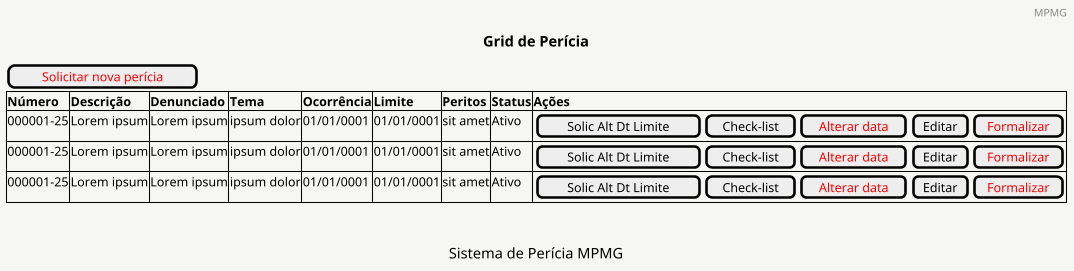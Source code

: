 @startsalt
<style>
saltDiagram {
  BackgroundColor #f6f6f5
}
</style>
skinparam dpi 100
title Grid de Perícia
header MPMG
caption Sistema de Perícia MPMG
{
[<color:red>Solicitar nova perícia]
{#
**Número** | **Descrição** | **Denunciado**| **Tema**    | **Ocorrência** | **Limite** | **Peritos** | **Status** | **Ações**
000001-25  | Lorem ipsum   | Lorem ipsum   | ipsum dolor | 01/01/0001     | 01/01/0001 | sit amet    | Ativo      | { [Solic Alt Dt Limite] | [Check-list] | [<color:red>Alterar data] | [Editar] | [<color:red>Formalizar] }
000001-25  | Lorem ipsum   | Lorem ipsum   | ipsum dolor | 01/01/0001     | 01/01/0001 | sit amet    | Ativo      | { [Solic Alt Dt Limite] | [Check-list] | [<color:red>Alterar data] | [Editar] | [<color:red>Formalizar] }
000001-25  | Lorem ipsum   | Lorem ipsum   | ipsum dolor | 01/01/0001     | 01/01/0001 | sit amet    | Ativo      | { [Solic Alt Dt Limite] | [Check-list] | [<color:red>Alterar data] | [Editar] | [<color:red>Formalizar] }
}
.
.
}
@endsalt
